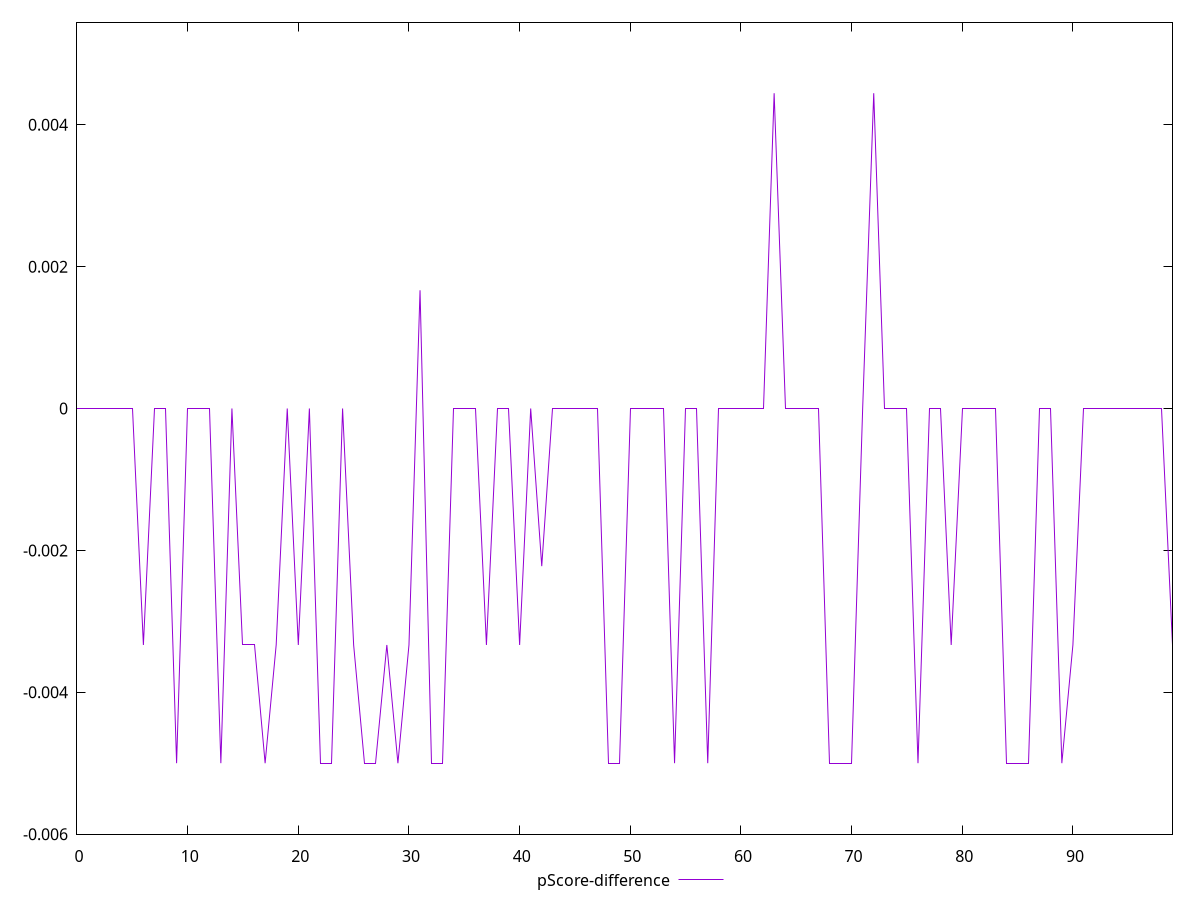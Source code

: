 reset

$pScoreDifference <<EOF
0 0
1 0
2 0
3 0
4 0
5 0
6 -0.0033333333333332993
7 0
8 0
9 -0.0050000000000000044
10 0
11 0
12 0
13 -0.0050000000000000044
14 0
15 -0.0033333333333332993
16 -0.0033333333333332993
17 -0.0050000000000000044
18 -0.0033333333333332993
19 0
20 -0.0033333333333334103
21 0
22 -0.0050000000000000044
23 -0.0050000000000000044
24 0
25 -0.0033333333333332993
26 -0.0050000000000000044
27 -0.0050000000000000044
28 -0.0033333333333332993
29 -0.0050000000000000044
30 -0.0033333333333332993
31 0.0016666666666667052
32 -0.0050000000000000044
33 -0.0050000000000000044
34 0
35 0
36 0
37 -0.0033333333333332993
38 0
39 0
40 -0.0033333333333332993
41 0
42 -0.0022222222222222365
43 0
44 0
45 0
46 0
47 0
48 -0.0050000000000000044
49 -0.0050000000000000044
50 0
51 0
52 0
53 0
54 -0.0050000000000000044
55 0
56 0
57 -0.0050000000000000044
58 0
59 0
60 0
61 0
62 0
63 0.004444444444444473
64 0
65 0
66 0
67 0
68 -0.0050000000000000044
69 -0.0050000000000000044
70 -0.0050000000000000044
71 0
72 0.004444444444444473
73 0
74 0
75 0
76 -0.0050000000000000044
77 0
78 0
79 -0.0033333333333332993
80 0
81 0
82 0
83 0
84 -0.0050000000000000044
85 -0.0050000000000000044
86 -0.0050000000000000044
87 0
88 0
89 -0.0050000000000000044
90 -0.0033333333333332993
91 0
92 0
93 0
94 0
95 0
96 0
97 0
98 0
99 -0.0033333333333332993
EOF

set key outside below
set xrange [0:99]
set yrange [-0.0060000000000000045:0.005444444444444473]
set trange [-0.0060000000000000045:0.005444444444444473]
set terminal svg size 640, 500 enhanced background rgb 'white'
set output "report_00015_2021-02-09T16-11-33.973Z/offscreen-images/samples/pages+cached+noadtech/pScore-difference/values.svg"

plot $pScoreDifference title "pScore-difference" with line

reset
